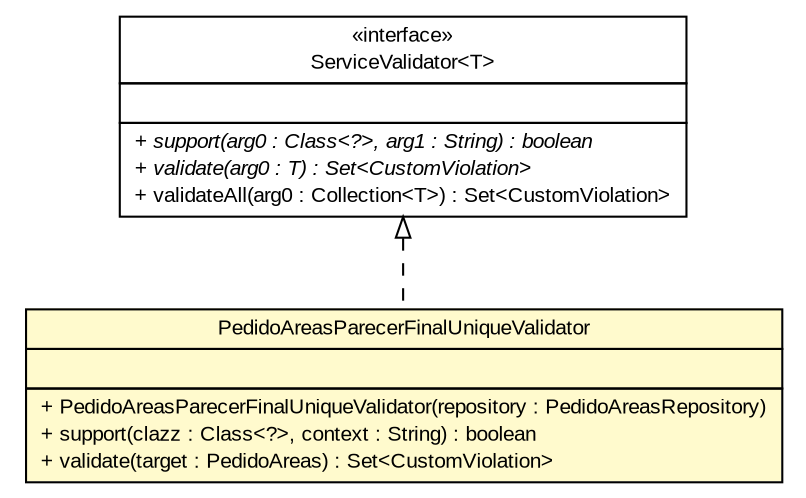 #!/usr/local/bin/dot
#
# Class diagram 
# Generated by UMLGraph version R5_6 (http://www.umlgraph.org/)
#

digraph G {
	edge [fontname="arial",fontsize=10,labelfontname="arial",labelfontsize=10];
	node [fontname="arial",fontsize=10,shape=plaintext];
	nodesep=0.25;
	ranksep=0.5;
	// br.gov.to.sefaz.arr.parametros.business.service.validator.PedidoAreasParecerFinalUniqueValidator
	c110181 [label=<<table title="br.gov.to.sefaz.arr.parametros.business.service.validator.PedidoAreasParecerFinalUniqueValidator" border="0" cellborder="1" cellspacing="0" cellpadding="2" port="p" bgcolor="lemonChiffon" href="./PedidoAreasParecerFinalUniqueValidator.html">
		<tr><td><table border="0" cellspacing="0" cellpadding="1">
<tr><td align="center" balign="center"> PedidoAreasParecerFinalUniqueValidator </td></tr>
		</table></td></tr>
		<tr><td><table border="0" cellspacing="0" cellpadding="1">
<tr><td align="left" balign="left">  </td></tr>
		</table></td></tr>
		<tr><td><table border="0" cellspacing="0" cellpadding="1">
<tr><td align="left" balign="left"> + PedidoAreasParecerFinalUniqueValidator(repository : PedidoAreasRepository) </td></tr>
<tr><td align="left" balign="left"> + support(clazz : Class&lt;?&gt;, context : String) : boolean </td></tr>
<tr><td align="left" balign="left"> + validate(target : PedidoAreas) : Set&lt;CustomViolation&gt; </td></tr>
		</table></td></tr>
		</table>>, URL="./PedidoAreasParecerFinalUniqueValidator.html", fontname="arial", fontcolor="black", fontsize=10.0];
	//br.gov.to.sefaz.arr.parametros.business.service.validator.PedidoAreasParecerFinalUniqueValidator implements br.gov.to.sefaz.business.service.validation.ServiceValidator<T>
	c110454:p -> c110181:p [dir=back,arrowtail=empty,style=dashed];
	// br.gov.to.sefaz.business.service.validation.ServiceValidator<T>
	c110454 [label=<<table title="br.gov.to.sefaz.business.service.validation.ServiceValidator" border="0" cellborder="1" cellspacing="0" cellpadding="2" port="p" href="http://java.sun.com/j2se/1.4.2/docs/api/br/gov/to/sefaz/business/service/validation/ServiceValidator.html">
		<tr><td><table border="0" cellspacing="0" cellpadding="1">
<tr><td align="center" balign="center"> &#171;interface&#187; </td></tr>
<tr><td align="center" balign="center"> ServiceValidator&lt;T&gt; </td></tr>
		</table></td></tr>
		<tr><td><table border="0" cellspacing="0" cellpadding="1">
<tr><td align="left" balign="left">  </td></tr>
		</table></td></tr>
		<tr><td><table border="0" cellspacing="0" cellpadding="1">
<tr><td align="left" balign="left"><font face="arial italic" point-size="10.0"> + support(arg0 : Class&lt;?&gt;, arg1 : String) : boolean </font></td></tr>
<tr><td align="left" balign="left"><font face="arial italic" point-size="10.0"> + validate(arg0 : T) : Set&lt;CustomViolation&gt; </font></td></tr>
<tr><td align="left" balign="left"> + validateAll(arg0 : Collection&lt;T&gt;) : Set&lt;CustomViolation&gt; </td></tr>
		</table></td></tr>
		</table>>, URL="http://java.sun.com/j2se/1.4.2/docs/api/br/gov/to/sefaz/business/service/validation/ServiceValidator.html", fontname="arial", fontcolor="black", fontsize=10.0];
}

